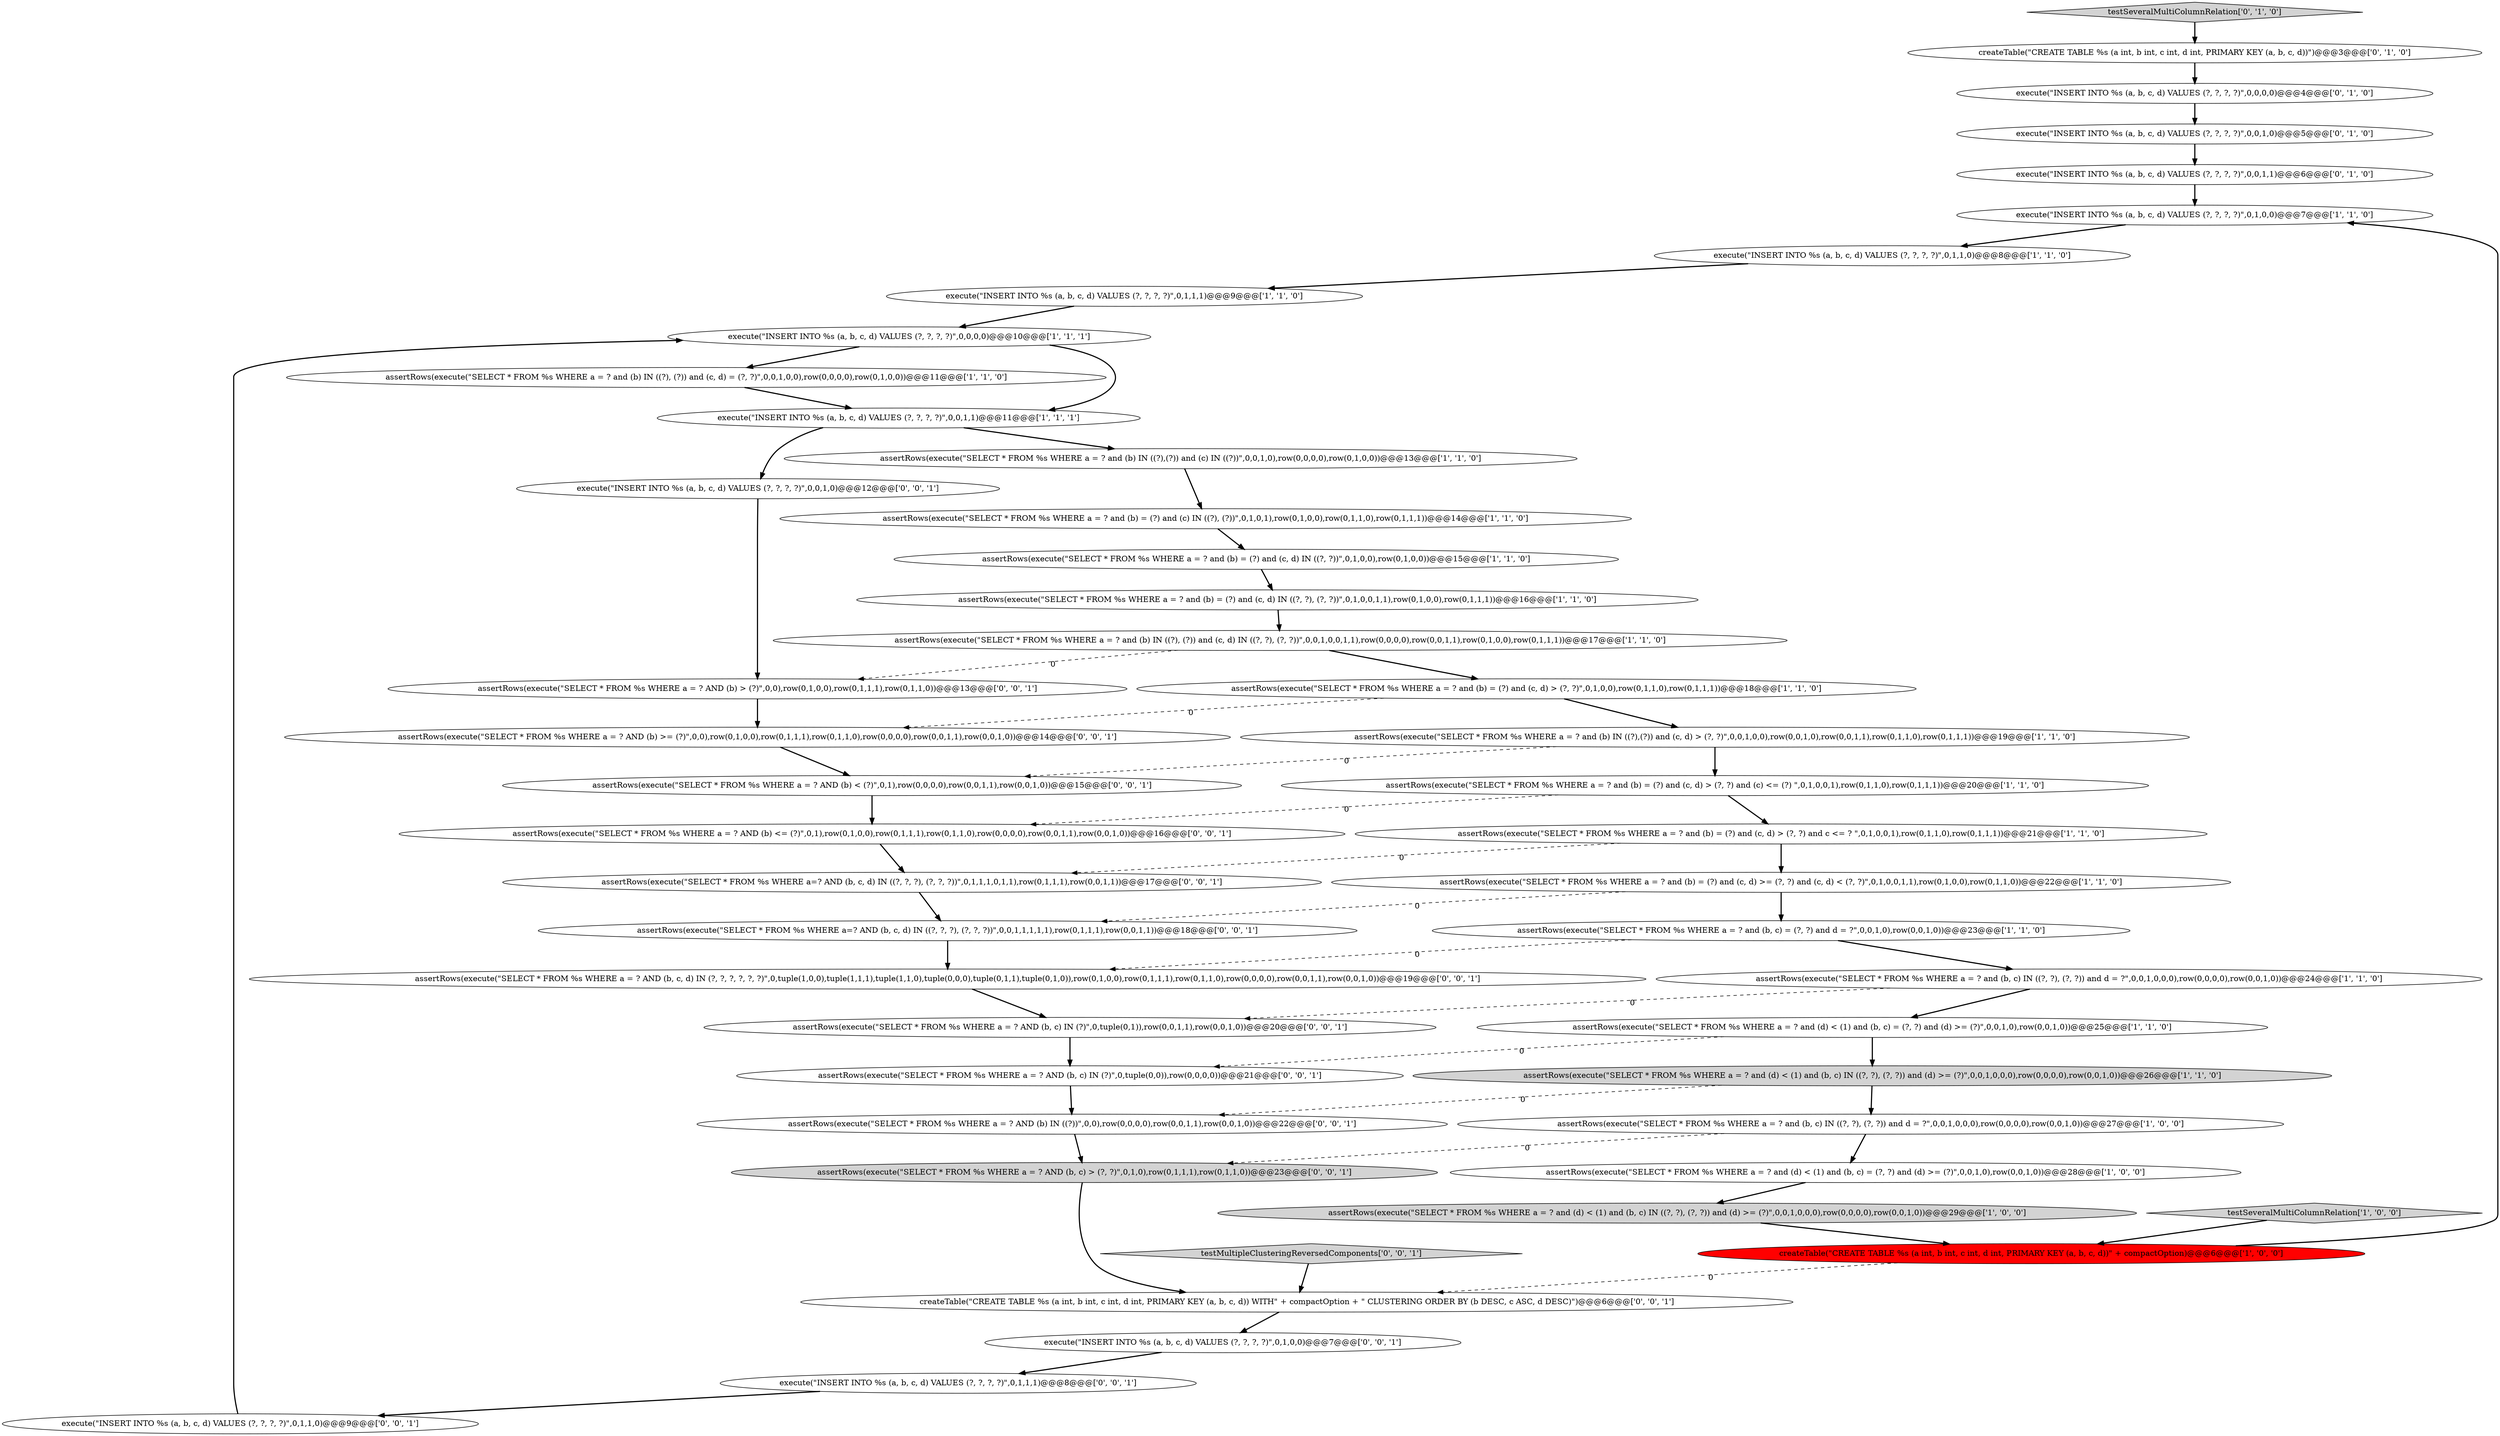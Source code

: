 digraph {
29 [style = filled, label = "execute(\"INSERT INTO %s (a, b, c, d) VALUES (?, ?, ?, ?)\",0,0,0,0)@@@4@@@['0', '1', '0']", fillcolor = white, shape = ellipse image = "AAA0AAABBB2BBB"];
2 [style = filled, label = "execute(\"INSERT INTO %s (a, b, c, d) VALUES (?, ?, ?, ?)\",0,0,1,1)@@@11@@@['1', '1', '1']", fillcolor = white, shape = ellipse image = "AAA0AAABBB1BBB"];
9 [style = filled, label = "execute(\"INSERT INTO %s (a, b, c, d) VALUES (?, ?, ?, ?)\",0,1,0,0)@@@7@@@['1', '1', '0']", fillcolor = white, shape = ellipse image = "AAA0AAABBB1BBB"];
22 [style = filled, label = "assertRows(execute(\"SELECT * FROM %s WHERE a = ? and (d) < (1) and (b, c) = (?, ?) and (d) >= (?)\",0,0,1,0),row(0,0,1,0))@@@28@@@['1', '0', '0']", fillcolor = white, shape = ellipse image = "AAA0AAABBB1BBB"];
1 [style = filled, label = "assertRows(execute(\"SELECT * FROM %s WHERE a = ? and (b, c) = (?, ?) and d = ?\",0,0,1,0),row(0,0,1,0))@@@23@@@['1', '1', '0']", fillcolor = white, shape = ellipse image = "AAA0AAABBB1BBB"];
24 [style = filled, label = "assertRows(execute(\"SELECT * FROM %s WHERE a = ? and (b) = (?) and (c) IN ((?), (?))\",0,1,0,1),row(0,1,0,0),row(0,1,1,0),row(0,1,1,1))@@@14@@@['1', '1', '0']", fillcolor = white, shape = ellipse image = "AAA0AAABBB1BBB"];
25 [style = filled, label = "execute(\"INSERT INTO %s (a, b, c, d) VALUES (?, ?, ?, ?)\",0,0,1,1)@@@6@@@['0', '1', '0']", fillcolor = white, shape = ellipse image = "AAA0AAABBB2BBB"];
3 [style = filled, label = "assertRows(execute(\"SELECT * FROM %s WHERE a = ? and (b) IN ((?),(?)) and (c) IN ((?))\",0,0,1,0),row(0,0,0,0),row(0,1,0,0))@@@13@@@['1', '1', '0']", fillcolor = white, shape = ellipse image = "AAA0AAABBB1BBB"];
15 [style = filled, label = "assertRows(execute(\"SELECT * FROM %s WHERE a = ? and (b, c) IN ((?, ?), (?, ?)) and d = ?\",0,0,1,0,0,0),row(0,0,0,0),row(0,0,1,0))@@@24@@@['1', '1', '0']", fillcolor = white, shape = ellipse image = "AAA0AAABBB1BBB"];
13 [style = filled, label = "assertRows(execute(\"SELECT * FROM %s WHERE a = ? and (d) < (1) and (b, c) IN ((?, ?), (?, ?)) and (d) >= (?)\",0,0,1,0,0,0),row(0,0,0,0),row(0,0,1,0))@@@29@@@['1', '0', '0']", fillcolor = lightgray, shape = ellipse image = "AAA0AAABBB1BBB"];
8 [style = filled, label = "assertRows(execute(\"SELECT * FROM %s WHERE a = ? and (b) = (?) and (c, d) >= (?, ?) and (c, d) < (?, ?)\",0,1,0,0,1,1),row(0,1,0,0),row(0,1,1,0))@@@22@@@['1', '1', '0']", fillcolor = white, shape = ellipse image = "AAA0AAABBB1BBB"];
37 [style = filled, label = "execute(\"INSERT INTO %s (a, b, c, d) VALUES (?, ?, ?, ?)\",0,1,1,1)@@@8@@@['0', '0', '1']", fillcolor = white, shape = ellipse image = "AAA0AAABBB3BBB"];
19 [style = filled, label = "execute(\"INSERT INTO %s (a, b, c, d) VALUES (?, ?, ?, ?)\",0,0,0,0)@@@10@@@['1', '1', '1']", fillcolor = white, shape = ellipse image = "AAA0AAABBB1BBB"];
21 [style = filled, label = "assertRows(execute(\"SELECT * FROM %s WHERE a = ? and (b) = (?) and (c, d) IN ((?, ?), (?, ?))\",0,1,0,0,1,1),row(0,1,0,0),row(0,1,1,1))@@@16@@@['1', '1', '0']", fillcolor = white, shape = ellipse image = "AAA0AAABBB1BBB"];
31 [style = filled, label = "assertRows(execute(\"SELECT * FROM %s WHERE a = ? AND (b, c) IN (?)\",0,tuple(0,0)),row(0,0,0,0))@@@21@@@['0', '0', '1']", fillcolor = white, shape = ellipse image = "AAA0AAABBB3BBB"];
12 [style = filled, label = "assertRows(execute(\"SELECT * FROM %s WHERE a = ? and (b, c) IN ((?, ?), (?, ?)) and d = ?\",0,0,1,0,0,0),row(0,0,0,0),row(0,0,1,0))@@@27@@@['1', '0', '0']", fillcolor = white, shape = ellipse image = "AAA0AAABBB1BBB"];
33 [style = filled, label = "testMultipleClusteringReversedComponents['0', '0', '1']", fillcolor = lightgray, shape = diamond image = "AAA0AAABBB3BBB"];
0 [style = filled, label = "assertRows(execute(\"SELECT * FROM %s WHERE a = ? and (b) = (?) and (c, d) > (?, ?) and (c) <= (?) \",0,1,0,0,1),row(0,1,1,0),row(0,1,1,1))@@@20@@@['1', '1', '0']", fillcolor = white, shape = ellipse image = "AAA0AAABBB1BBB"];
18 [style = filled, label = "createTable(\"CREATE TABLE %s (a int, b int, c int, d int, PRIMARY KEY (a, b, c, d))\" + compactOption)@@@6@@@['1', '0', '0']", fillcolor = red, shape = ellipse image = "AAA1AAABBB1BBB"];
40 [style = filled, label = "execute(\"INSERT INTO %s (a, b, c, d) VALUES (?, ?, ?, ?)\",0,1,1,0)@@@9@@@['0', '0', '1']", fillcolor = white, shape = ellipse image = "AAA0AAABBB3BBB"];
36 [style = filled, label = "assertRows(execute(\"SELECT * FROM %s WHERE a = ? AND (b, c) IN (?)\",0,tuple(0,1)),row(0,0,1,1),row(0,0,1,0))@@@20@@@['0', '0', '1']", fillcolor = white, shape = ellipse image = "AAA0AAABBB3BBB"];
14 [style = filled, label = "assertRows(execute(\"SELECT * FROM %s WHERE a = ? and (b) = (?) and (c, d) IN ((?, ?))\",0,1,0,0),row(0,1,0,0))@@@15@@@['1', '1', '0']", fillcolor = white, shape = ellipse image = "AAA0AAABBB1BBB"];
39 [style = filled, label = "execute(\"INSERT INTO %s (a, b, c, d) VALUES (?, ?, ?, ?)\",0,0,1,0)@@@12@@@['0', '0', '1']", fillcolor = white, shape = ellipse image = "AAA0AAABBB3BBB"];
11 [style = filled, label = "assertRows(execute(\"SELECT * FROM %s WHERE a = ? and (d) < (1) and (b, c) = (?, ?) and (d) >= (?)\",0,0,1,0),row(0,0,1,0))@@@25@@@['1', '1', '0']", fillcolor = white, shape = ellipse image = "AAA0AAABBB1BBB"];
23 [style = filled, label = "assertRows(execute(\"SELECT * FROM %s WHERE a = ? and (b) = (?) and (c, d) > (?, ?)\",0,1,0,0),row(0,1,1,0),row(0,1,1,1))@@@18@@@['1', '1', '0']", fillcolor = white, shape = ellipse image = "AAA0AAABBB1BBB"];
34 [style = filled, label = "assertRows(execute(\"SELECT * FROM %s WHERE a = ? AND (b) >= (?)\",0,0),row(0,1,0,0),row(0,1,1,1),row(0,1,1,0),row(0,0,0,0),row(0,0,1,1),row(0,0,1,0))@@@14@@@['0', '0', '1']", fillcolor = white, shape = ellipse image = "AAA0AAABBB3BBB"];
42 [style = filled, label = "assertRows(execute(\"SELECT * FROM %s WHERE a=? AND (b, c, d) IN ((?, ?, ?), (?, ?, ?))\",0,1,1,1,0,1,1),row(0,1,1,1),row(0,0,1,1))@@@17@@@['0', '0', '1']", fillcolor = white, shape = ellipse image = "AAA0AAABBB3BBB"];
27 [style = filled, label = "execute(\"INSERT INTO %s (a, b, c, d) VALUES (?, ?, ?, ?)\",0,0,1,0)@@@5@@@['0', '1', '0']", fillcolor = white, shape = ellipse image = "AAA0AAABBB2BBB"];
4 [style = filled, label = "assertRows(execute(\"SELECT * FROM %s WHERE a = ? and (b) = (?) and (c, d) > (?, ?) and c <= ? \",0,1,0,0,1),row(0,1,1,0),row(0,1,1,1))@@@21@@@['1', '1', '0']", fillcolor = white, shape = ellipse image = "AAA0AAABBB1BBB"];
41 [style = filled, label = "assertRows(execute(\"SELECT * FROM %s WHERE a = ? AND (b, c) > (?, ?)\",0,1,0),row(0,1,1,1),row(0,1,1,0))@@@23@@@['0', '0', '1']", fillcolor = lightgray, shape = ellipse image = "AAA0AAABBB3BBB"];
32 [style = filled, label = "createTable(\"CREATE TABLE %s (a int, b int, c int, d int, PRIMARY KEY (a, b, c, d)) WITH\" + compactOption + \" CLUSTERING ORDER BY (b DESC, c ASC, d DESC)\")@@@6@@@['0', '0', '1']", fillcolor = white, shape = ellipse image = "AAA0AAABBB3BBB"];
43 [style = filled, label = "assertRows(execute(\"SELECT * FROM %s WHERE a = ? AND (b, c, d) IN (?, ?, ?, ?, ?, ?)\",0,tuple(1,0,0),tuple(1,1,1),tuple(1,1,0),tuple(0,0,0),tuple(0,1,1),tuple(0,1,0)),row(0,1,0,0),row(0,1,1,1),row(0,1,1,0),row(0,0,0,0),row(0,0,1,1),row(0,0,1,0))@@@19@@@['0', '0', '1']", fillcolor = white, shape = ellipse image = "AAA0AAABBB3BBB"];
28 [style = filled, label = "testSeveralMultiColumnRelation['0', '1', '0']", fillcolor = lightgray, shape = diamond image = "AAA0AAABBB2BBB"];
7 [style = filled, label = "assertRows(execute(\"SELECT * FROM %s WHERE a = ? and (b) IN ((?), (?)) and (c, d) IN ((?, ?), (?, ?))\",0,0,1,0,0,1,1),row(0,0,0,0),row(0,0,1,1),row(0,1,0,0),row(0,1,1,1))@@@17@@@['1', '1', '0']", fillcolor = white, shape = ellipse image = "AAA0AAABBB1BBB"];
17 [style = filled, label = "testSeveralMultiColumnRelation['1', '0', '0']", fillcolor = lightgray, shape = diamond image = "AAA0AAABBB1BBB"];
26 [style = filled, label = "createTable(\"CREATE TABLE %s (a int, b int, c int, d int, PRIMARY KEY (a, b, c, d))\")@@@3@@@['0', '1', '0']", fillcolor = white, shape = ellipse image = "AAA0AAABBB2BBB"];
38 [style = filled, label = "execute(\"INSERT INTO %s (a, b, c, d) VALUES (?, ?, ?, ?)\",0,1,0,0)@@@7@@@['0', '0', '1']", fillcolor = white, shape = ellipse image = "AAA0AAABBB3BBB"];
44 [style = filled, label = "assertRows(execute(\"SELECT * FROM %s WHERE a = ? AND (b) IN ((?))\",0,0),row(0,0,0,0),row(0,0,1,1),row(0,0,1,0))@@@22@@@['0', '0', '1']", fillcolor = white, shape = ellipse image = "AAA0AAABBB3BBB"];
30 [style = filled, label = "assertRows(execute(\"SELECT * FROM %s WHERE a = ? AND (b) < (?)\",0,1),row(0,0,0,0),row(0,0,1,1),row(0,0,1,0))@@@15@@@['0', '0', '1']", fillcolor = white, shape = ellipse image = "AAA0AAABBB3BBB"];
35 [style = filled, label = "assertRows(execute(\"SELECT * FROM %s WHERE a = ? AND (b) <= (?)\",0,1),row(0,1,0,0),row(0,1,1,1),row(0,1,1,0),row(0,0,0,0),row(0,0,1,1),row(0,0,1,0))@@@16@@@['0', '0', '1']", fillcolor = white, shape = ellipse image = "AAA0AAABBB3BBB"];
46 [style = filled, label = "assertRows(execute(\"SELECT * FROM %s WHERE a = ? AND (b) > (?)\",0,0),row(0,1,0,0),row(0,1,1,1),row(0,1,1,0))@@@13@@@['0', '0', '1']", fillcolor = white, shape = ellipse image = "AAA0AAABBB3BBB"];
45 [style = filled, label = "assertRows(execute(\"SELECT * FROM %s WHERE a=? AND (b, c, d) IN ((?, ?, ?), (?, ?, ?))\",0,0,1,1,1,1,1),row(0,1,1,1),row(0,0,1,1))@@@18@@@['0', '0', '1']", fillcolor = white, shape = ellipse image = "AAA0AAABBB3BBB"];
10 [style = filled, label = "assertRows(execute(\"SELECT * FROM %s WHERE a = ? and (b) IN ((?),(?)) and (c, d) > (?, ?)\",0,0,1,0,0),row(0,0,1,0),row(0,0,1,1),row(0,1,1,0),row(0,1,1,1))@@@19@@@['1', '1', '0']", fillcolor = white, shape = ellipse image = "AAA0AAABBB1BBB"];
16 [style = filled, label = "execute(\"INSERT INTO %s (a, b, c, d) VALUES (?, ?, ?, ?)\",0,1,1,0)@@@8@@@['1', '1', '0']", fillcolor = white, shape = ellipse image = "AAA0AAABBB1BBB"];
5 [style = filled, label = "execute(\"INSERT INTO %s (a, b, c, d) VALUES (?, ?, ?, ?)\",0,1,1,1)@@@9@@@['1', '1', '0']", fillcolor = white, shape = ellipse image = "AAA0AAABBB1BBB"];
6 [style = filled, label = "assertRows(execute(\"SELECT * FROM %s WHERE a = ? and (b) IN ((?), (?)) and (c, d) = (?, ?)\",0,0,1,0,0),row(0,0,0,0),row(0,1,0,0))@@@11@@@['1', '1', '0']", fillcolor = white, shape = ellipse image = "AAA0AAABBB1BBB"];
20 [style = filled, label = "assertRows(execute(\"SELECT * FROM %s WHERE a = ? and (d) < (1) and (b, c) IN ((?, ?), (?, ?)) and (d) >= (?)\",0,0,1,0,0,0),row(0,0,0,0),row(0,0,1,0))@@@26@@@['1', '1', '0']", fillcolor = lightgray, shape = ellipse image = "AAA0AAABBB1BBB"];
11->20 [style = bold, label=""];
41->32 [style = bold, label=""];
39->46 [style = bold, label=""];
46->34 [style = bold, label=""];
23->34 [style = dashed, label="0"];
1->43 [style = dashed, label="0"];
3->24 [style = bold, label=""];
42->45 [style = bold, label=""];
35->42 [style = bold, label=""];
1->15 [style = bold, label=""];
2->3 [style = bold, label=""];
12->22 [style = bold, label=""];
26->29 [style = bold, label=""];
25->9 [style = bold, label=""];
43->36 [style = bold, label=""];
36->31 [style = bold, label=""];
40->19 [style = bold, label=""];
28->26 [style = bold, label=""];
19->2 [style = bold, label=""];
19->6 [style = bold, label=""];
15->36 [style = dashed, label="0"];
34->30 [style = bold, label=""];
9->16 [style = bold, label=""];
12->41 [style = dashed, label="0"];
24->14 [style = bold, label=""];
6->2 [style = bold, label=""];
2->39 [style = bold, label=""];
5->19 [style = bold, label=""];
8->1 [style = bold, label=""];
29->27 [style = bold, label=""];
32->38 [style = bold, label=""];
20->44 [style = dashed, label="0"];
37->40 [style = bold, label=""];
10->30 [style = dashed, label="0"];
30->35 [style = bold, label=""];
15->11 [style = bold, label=""];
45->43 [style = bold, label=""];
7->46 [style = dashed, label="0"];
31->44 [style = bold, label=""];
38->37 [style = bold, label=""];
0->4 [style = bold, label=""];
11->31 [style = dashed, label="0"];
7->23 [style = bold, label=""];
10->0 [style = bold, label=""];
17->18 [style = bold, label=""];
20->12 [style = bold, label=""];
44->41 [style = bold, label=""];
18->9 [style = bold, label=""];
4->42 [style = dashed, label="0"];
23->10 [style = bold, label=""];
16->5 [style = bold, label=""];
8->45 [style = dashed, label="0"];
21->7 [style = bold, label=""];
4->8 [style = bold, label=""];
33->32 [style = bold, label=""];
0->35 [style = dashed, label="0"];
27->25 [style = bold, label=""];
14->21 [style = bold, label=""];
22->13 [style = bold, label=""];
13->18 [style = bold, label=""];
18->32 [style = dashed, label="0"];
}
